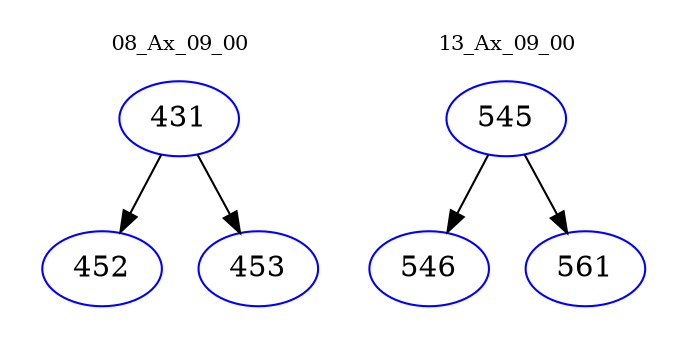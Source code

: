 digraph{
subgraph cluster_0 {
color = white
label = "08_Ax_09_00";
fontsize=10;
T0_431 [label="431", color="blue"]
T0_431 -> T0_452 [color="black"]
T0_452 [label="452", color="blue"]
T0_431 -> T0_453 [color="black"]
T0_453 [label="453", color="blue"]
}
subgraph cluster_1 {
color = white
label = "13_Ax_09_00";
fontsize=10;
T1_545 [label="545", color="blue"]
T1_545 -> T1_546 [color="black"]
T1_546 [label="546", color="blue"]
T1_545 -> T1_561 [color="black"]
T1_561 [label="561", color="blue"]
}
}
